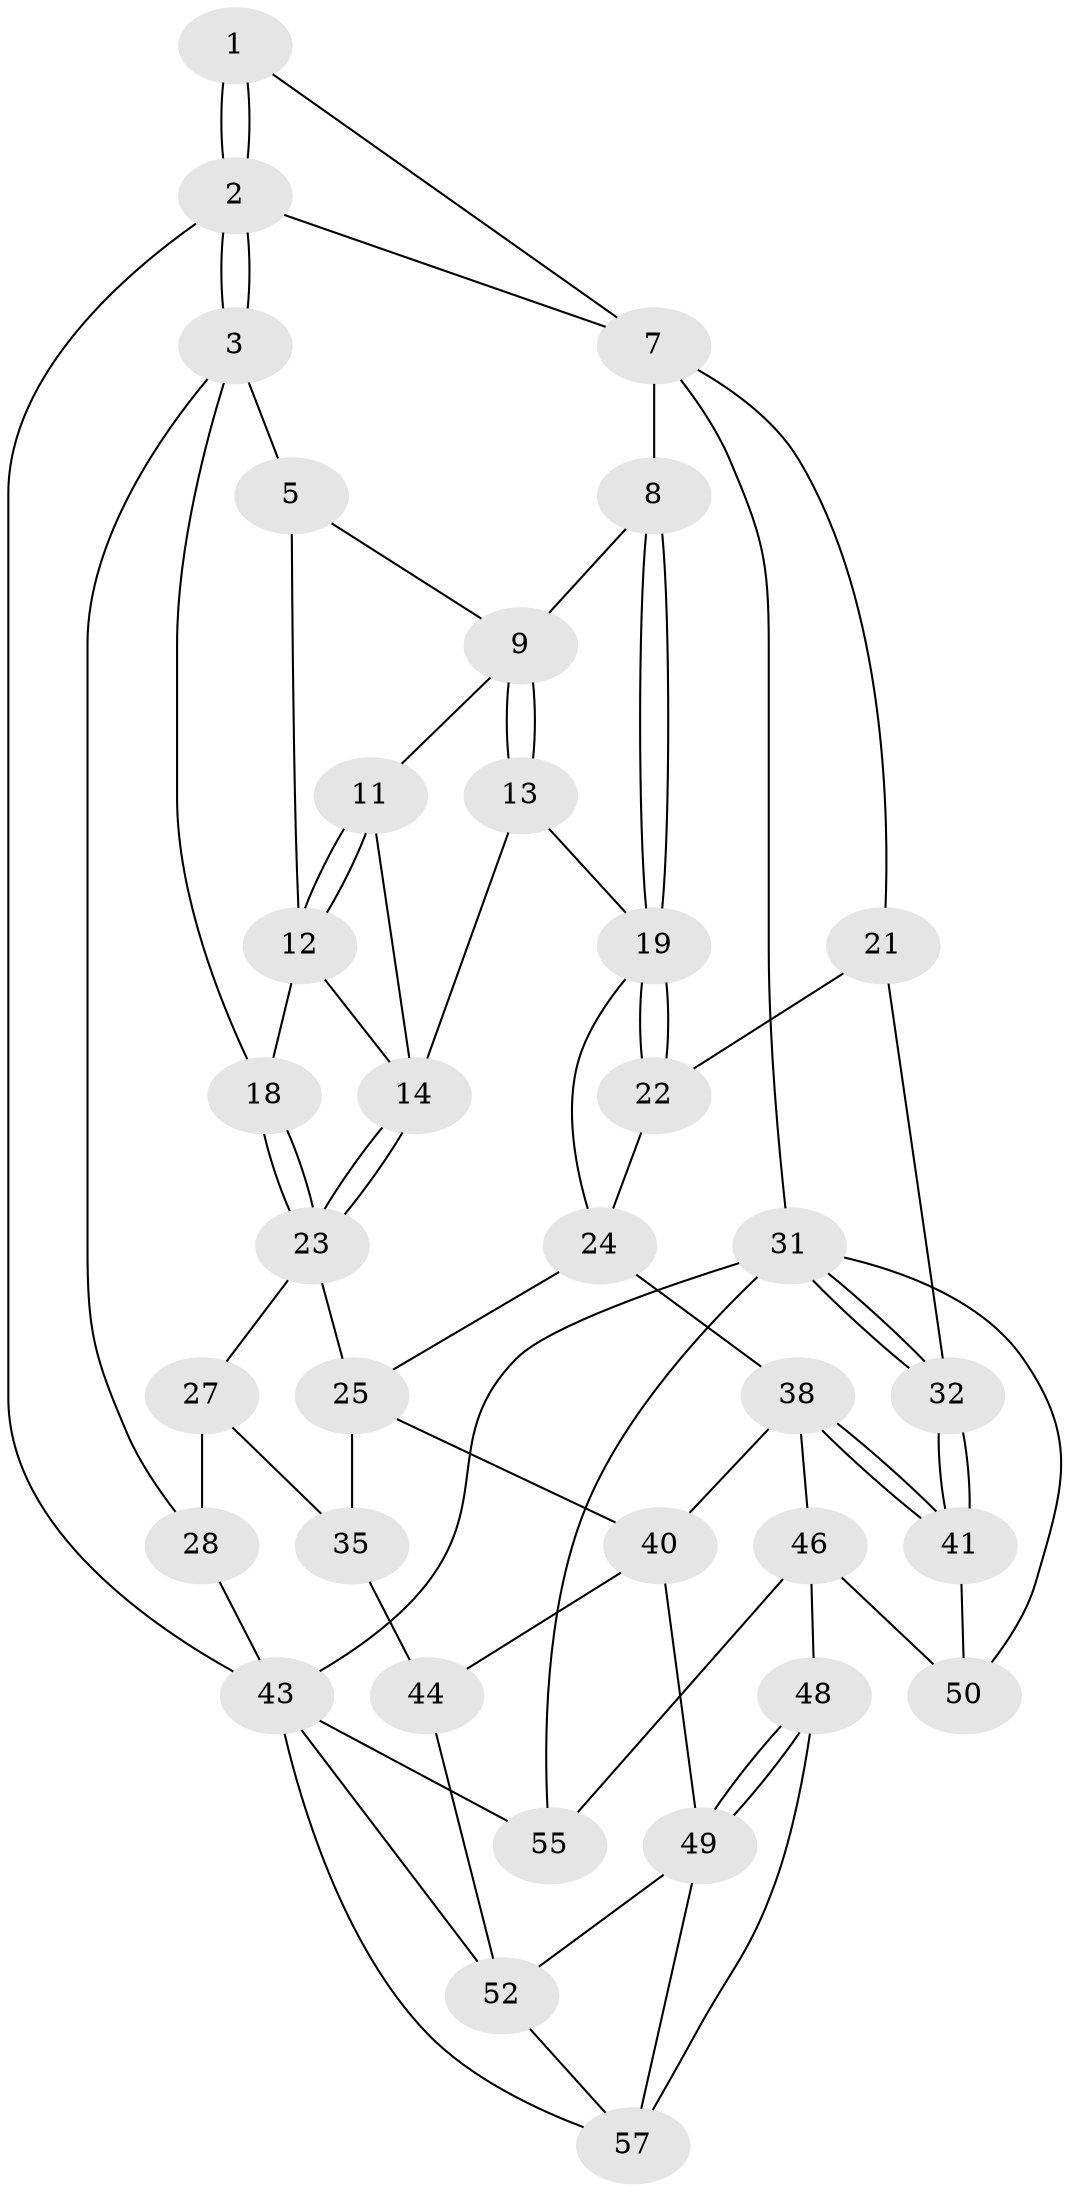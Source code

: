 // original degree distribution, {3: 0.03389830508474576, 6: 0.1864406779661017, 5: 0.5423728813559322, 4: 0.23728813559322035}
// Generated by graph-tools (version 1.1) at 2025/11/02/27/25 16:11:58]
// undirected, 35 vertices, 75 edges
graph export_dot {
graph [start="1"]
  node [color=gray90,style=filled];
  1 [pos="+0.18735890047678216+0"];
  2 [pos="+0+0"];
  3 [pos="+0+0.15701513643974968",super="+4"];
  5 [pos="+0.1559675505172871+0.01859230214567933",super="+6"];
  7 [pos="+0.5776410219591617+0",super="+17"];
  8 [pos="+0.5551954558652106+0"];
  9 [pos="+0.3674055364716182+0.10718687055190956",super="+10"];
  11 [pos="+0.278868025386605+0.09377379706907163"];
  12 [pos="+0.1774535119131267+0.07235949644575897",super="+16"];
  13 [pos="+0.35386596658056413+0.15491343583553324"];
  14 [pos="+0.2928893005736264+0.17562484557257338",super="+15"];
  18 [pos="+0.16030329353672365+0.21863275826972273"];
  19 [pos="+0.6031441529767899+0.1769381712800429",super="+20"];
  21 [pos="+1+0",super="+33"];
  22 [pos="+0.6804120702044091+0.31314931562379694",super="+29"];
  23 [pos="+0.18319211817498454+0.2633512453613558",super="+26"];
  24 [pos="+0.3430607277722798+0.3444204450144069",super="+30"];
  25 [pos="+0.24295898600340488+0.4049727128535816",super="+34"];
  27 [pos="+0.11680666551988339+0.409019712258889",super="+37"];
  28 [pos="+0+0.3493835387000019",super="+42"];
  31 [pos="+1+0.7862978856597471",super="+54"];
  32 [pos="+1+0.6546983209991494"];
  35 [pos="+0.2645020566591926+0.48637297976204974",super="+36"];
  38 [pos="+0.6538706208342131+0.4620602736159125",super="+39"];
  40 [pos="+0.5951110314801822+0.5476925426740252",super="+45"];
  41 [pos="+1+0.6482690493312039"];
  43 [pos="+0+1",super="+59"];
  44 [pos="+0.4060874401747809+0.666071822719169",super="+51"];
  46 [pos="+0.6805229435869325+0.655471289556138",super="+47"];
  48 [pos="+0.5132052791415694+0.8645880145843166"];
  49 [pos="+0.4561902807807687+0.7007582939745882",super="+56"];
  50 [pos="+0.7523161552159149+0.7124110095196289"];
  52 [pos="+0.201015998574205+0.7318236024743158",super="+53"];
  55 [pos="+0.7442337072382549+0.8881143658725154"];
  57 [pos="+0.32687871732646206+1",super="+58"];
  1 -- 2;
  1 -- 2;
  1 -- 7;
  2 -- 3;
  2 -- 3;
  2 -- 43;
  2 -- 7;
  3 -- 28;
  3 -- 18;
  3 -- 5;
  5 -- 12;
  5 -- 9;
  7 -- 8;
  7 -- 31;
  7 -- 21;
  8 -- 9;
  8 -- 19;
  8 -- 19;
  9 -- 13;
  9 -- 13;
  9 -- 11;
  11 -- 12;
  11 -- 12;
  11 -- 14;
  12 -- 18;
  12 -- 14;
  13 -- 14;
  13 -- 19;
  14 -- 23;
  14 -- 23;
  18 -- 23;
  18 -- 23;
  19 -- 22;
  19 -- 22;
  19 -- 24;
  21 -- 22 [weight=2];
  21 -- 32;
  22 -- 24;
  23 -- 25;
  23 -- 27;
  24 -- 25;
  24 -- 38;
  25 -- 40;
  25 -- 35;
  27 -- 28 [weight=2];
  27 -- 35;
  28 -- 43;
  31 -- 32;
  31 -- 32;
  31 -- 50;
  31 -- 55;
  31 -- 43;
  32 -- 41;
  32 -- 41;
  35 -- 44 [weight=2];
  38 -- 41;
  38 -- 41;
  38 -- 40;
  38 -- 46;
  40 -- 49;
  40 -- 44;
  41 -- 50;
  43 -- 52;
  43 -- 57;
  43 -- 55;
  44 -- 52;
  46 -- 50;
  46 -- 48;
  46 -- 55;
  48 -- 49;
  48 -- 49;
  48 -- 57;
  49 -- 52;
  49 -- 57;
  52 -- 57;
}

